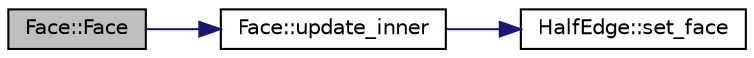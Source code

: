 digraph "Face::Face"
{
  edge [fontname="Helvetica",fontsize="10",labelfontname="Helvetica",labelfontsize="10"];
  node [fontname="Helvetica",fontsize="10",shape=record];
  rankdir="LR";
  Node2 [label="Face::Face",height=0.2,width=0.4,color="black", fillcolor="grey75", style="filled", fontcolor="black"];
  Node2 -> Node3 [color="midnightblue",fontsize="10",style="solid",fontname="Helvetica"];
  Node3 [label="Face::update_inner",height=0.2,width=0.4,color="black", fillcolor="white", style="filled",URL="$d5/d2a/class_face.html#a6a9422b85f4851f9da4bc704407728cb"];
  Node3 -> Node4 [color="midnightblue",fontsize="10",style="solid",fontname="Helvetica"];
  Node4 [label="HalfEdge::set_face",height=0.2,width=0.4,color="black", fillcolor="white", style="filled",URL="$da/df5/class_half_edge.html#af9435a070552ed619064c6527d7f71ba"];
}
